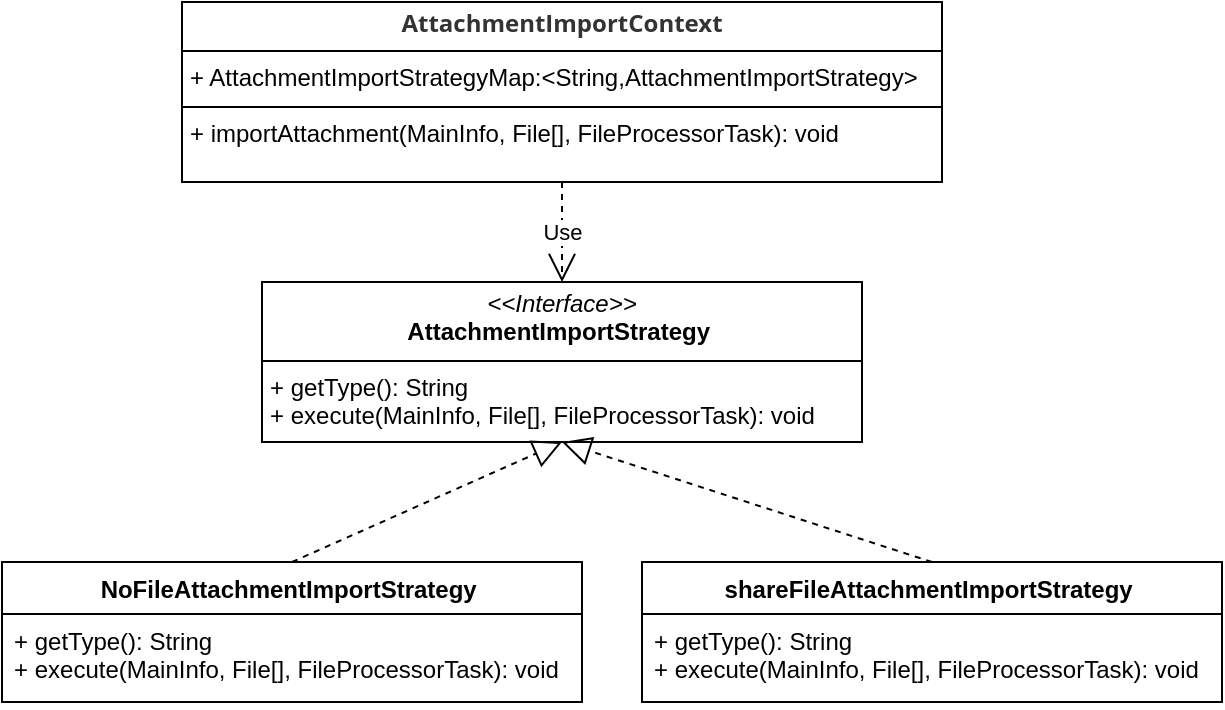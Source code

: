 <mxfile version="26.0.4">
  <diagram name="第 1 页" id="5bWL8wJaUh8vJGweYo3I">
    <mxGraphModel dx="1386" dy="747" grid="1" gridSize="10" guides="1" tooltips="1" connect="1" arrows="1" fold="1" page="1" pageScale="1" pageWidth="827" pageHeight="1169" math="0" shadow="0">
      <root>
        <mxCell id="0" />
        <mxCell id="1" parent="0" />
        <mxCell id="ORHudwFzCQ983V7qC3az-5" value="&lt;p style=&quot;margin:0px;margin-top:4px;text-align:center;&quot;&gt;&lt;span style=&quot;color: rgb(51, 51, 51); font-family: &amp;quot;Open Sans&amp;quot;, &amp;quot;Clear Sans&amp;quot;, &amp;quot;Helvetica Neue&amp;quot;, Helvetica, Arial, sans-serif; orphans: 4; text-align: start; white-space-collapse: preserve; background-color: rgb(255, 255, 255);&quot;&gt;&lt;font&gt;&lt;b&gt;AttachmentImportContext&lt;/b&gt;&lt;/font&gt;&lt;/span&gt;&lt;/p&gt;&lt;hr size=&quot;1&quot; style=&quot;border-style:solid;&quot;&gt;&lt;p style=&quot;margin:0px;margin-left:4px;&quot;&gt;+ AttachmentImportStrategyMap:&amp;lt;String,AttachmentImportStrategy&amp;gt;&lt;/p&gt;&lt;hr size=&quot;1&quot; style=&quot;border-style:solid;&quot;&gt;&lt;p style=&quot;margin:0px;margin-left:4px;&quot;&gt;+ importAttachment(MainInfo, File[], FileProcessorTask): void&lt;/p&gt;" style="verticalAlign=top;align=left;overflow=fill;html=1;whiteSpace=wrap;" vertex="1" parent="1">
          <mxGeometry x="260" y="250" width="380" height="90" as="geometry" />
        </mxCell>
        <mxCell id="ORHudwFzCQ983V7qC3az-7" value="&lt;p style=&quot;margin:0px;margin-top:4px;text-align:center;&quot;&gt;&lt;i&gt;&amp;lt;&amp;lt;Interface&amp;gt;&amp;gt;&lt;/i&gt;&lt;br&gt;&lt;b&gt;AttachmentImportStrategy&amp;nbsp;&lt;/b&gt;&lt;/p&gt;&lt;hr size=&quot;1&quot; style=&quot;border-style:solid;&quot;&gt;&lt;p style=&quot;margin:0px;margin-left:4px;&quot;&gt;+ getType(): String&lt;br&gt;+ execute(MainInfo, File[], FileProcessorTask): void&lt;/p&gt;" style="verticalAlign=top;align=left;overflow=fill;html=1;whiteSpace=wrap;" vertex="1" parent="1">
          <mxGeometry x="300" y="390" width="300" height="80" as="geometry" />
        </mxCell>
        <mxCell id="ORHudwFzCQ983V7qC3az-8" value="&lt;b&gt;NoFileAttachmentImportStrategy&amp;nbsp;&lt;/b&gt;" style="swimlane;fontStyle=1;align=center;verticalAlign=top;childLayout=stackLayout;horizontal=1;startSize=26;horizontalStack=0;resizeParent=1;resizeParentMax=0;resizeLast=0;collapsible=1;marginBottom=0;whiteSpace=wrap;html=1;" vertex="1" parent="1">
          <mxGeometry x="170" y="530" width="290" height="70" as="geometry" />
        </mxCell>
        <mxCell id="ORHudwFzCQ983V7qC3az-11" value="+ getType(): String&lt;br&gt;+ execute(MainInfo, File[], FileProcessorTask): void" style="text;strokeColor=none;fillColor=none;align=left;verticalAlign=top;spacingLeft=4;spacingRight=4;overflow=hidden;rotatable=0;points=[[0,0.5],[1,0.5]];portConstraint=eastwest;whiteSpace=wrap;html=1;" vertex="1" parent="ORHudwFzCQ983V7qC3az-8">
          <mxGeometry y="26" width="290" height="44" as="geometry" />
        </mxCell>
        <mxCell id="ORHudwFzCQ983V7qC3az-12" value="shareFileAttachmentImportStrategy&amp;nbsp;" style="swimlane;fontStyle=1;align=center;verticalAlign=top;childLayout=stackLayout;horizontal=1;startSize=26;horizontalStack=0;resizeParent=1;resizeParentMax=0;resizeLast=0;collapsible=1;marginBottom=0;whiteSpace=wrap;html=1;" vertex="1" parent="1">
          <mxGeometry x="490" y="530" width="290" height="70" as="geometry" />
        </mxCell>
        <mxCell id="ORHudwFzCQ983V7qC3az-13" value="+ getType(): String&lt;br&gt;+ execute(MainInfo, File[], FileProcessorTask): void" style="text;strokeColor=none;fillColor=none;align=left;verticalAlign=top;spacingLeft=4;spacingRight=4;overflow=hidden;rotatable=0;points=[[0,0.5],[1,0.5]];portConstraint=eastwest;whiteSpace=wrap;html=1;" vertex="1" parent="ORHudwFzCQ983V7qC3az-12">
          <mxGeometry y="26" width="290" height="44" as="geometry" />
        </mxCell>
        <mxCell id="ORHudwFzCQ983V7qC3az-14" value="" style="endArrow=block;dashed=1;endFill=0;endSize=12;html=1;rounded=0;entryX=0.5;entryY=1;entryDx=0;entryDy=0;exitX=0.5;exitY=0;exitDx=0;exitDy=0;" edge="1" parent="1" source="ORHudwFzCQ983V7qC3az-12" target="ORHudwFzCQ983V7qC3az-7">
          <mxGeometry width="160" relative="1" as="geometry">
            <mxPoint x="690" y="470" as="sourcePoint" />
            <mxPoint x="230" y="460" as="targetPoint" />
          </mxGeometry>
        </mxCell>
        <mxCell id="ORHudwFzCQ983V7qC3az-15" value="" style="endArrow=block;dashed=1;endFill=0;endSize=12;html=1;rounded=0;exitX=0.5;exitY=0;exitDx=0;exitDy=0;entryX=0.5;entryY=1;entryDx=0;entryDy=0;" edge="1" parent="1" source="ORHudwFzCQ983V7qC3az-8" target="ORHudwFzCQ983V7qC3az-7">
          <mxGeometry width="160" relative="1" as="geometry">
            <mxPoint x="280" y="500" as="sourcePoint" />
            <mxPoint x="370" y="480" as="targetPoint" />
          </mxGeometry>
        </mxCell>
        <mxCell id="ORHudwFzCQ983V7qC3az-16" value="Use" style="endArrow=open;endSize=12;dashed=1;html=1;rounded=0;exitX=0.5;exitY=1;exitDx=0;exitDy=0;entryX=0.5;entryY=0;entryDx=0;entryDy=0;" edge="1" parent="1" source="ORHudwFzCQ983V7qC3az-5" target="ORHudwFzCQ983V7qC3az-7">
          <mxGeometry width="160" relative="1" as="geometry">
            <mxPoint x="730" y="360" as="sourcePoint" />
            <mxPoint x="890" y="360" as="targetPoint" />
          </mxGeometry>
        </mxCell>
      </root>
    </mxGraphModel>
  </diagram>
</mxfile>
